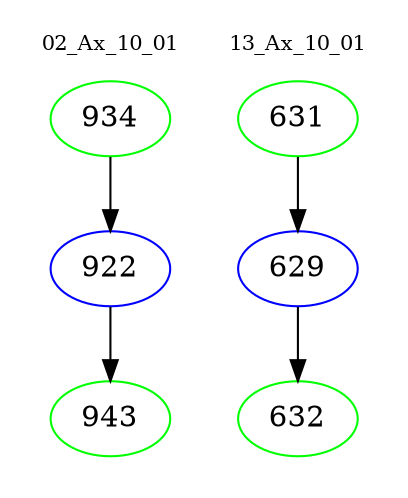 digraph{
subgraph cluster_0 {
color = white
label = "02_Ax_10_01";
fontsize=10;
T0_934 [label="934", color="green"]
T0_934 -> T0_922 [color="black"]
T0_922 [label="922", color="blue"]
T0_922 -> T0_943 [color="black"]
T0_943 [label="943", color="green"]
}
subgraph cluster_1 {
color = white
label = "13_Ax_10_01";
fontsize=10;
T1_631 [label="631", color="green"]
T1_631 -> T1_629 [color="black"]
T1_629 [label="629", color="blue"]
T1_629 -> T1_632 [color="black"]
T1_632 [label="632", color="green"]
}
}
